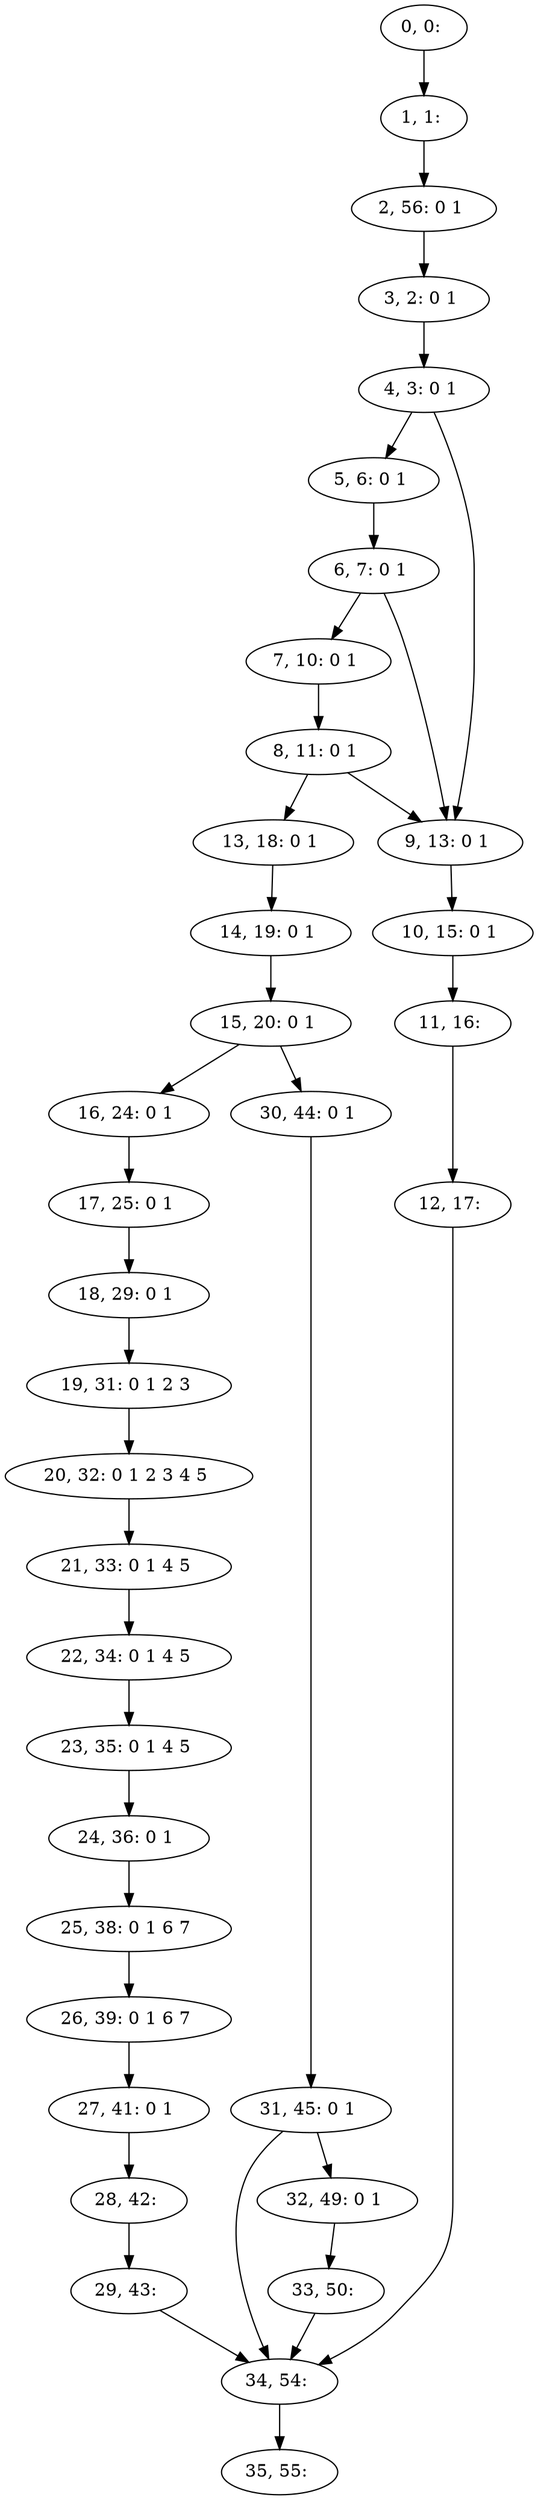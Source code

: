 digraph G {
0[label="0, 0: "];
1[label="1, 1: "];
2[label="2, 56: 0 1 "];
3[label="3, 2: 0 1 "];
4[label="4, 3: 0 1 "];
5[label="5, 6: 0 1 "];
6[label="6, 7: 0 1 "];
7[label="7, 10: 0 1 "];
8[label="8, 11: 0 1 "];
9[label="9, 13: 0 1 "];
10[label="10, 15: 0 1 "];
11[label="11, 16: "];
12[label="12, 17: "];
13[label="13, 18: 0 1 "];
14[label="14, 19: 0 1 "];
15[label="15, 20: 0 1 "];
16[label="16, 24: 0 1 "];
17[label="17, 25: 0 1 "];
18[label="18, 29: 0 1 "];
19[label="19, 31: 0 1 2 3 "];
20[label="20, 32: 0 1 2 3 4 5 "];
21[label="21, 33: 0 1 4 5 "];
22[label="22, 34: 0 1 4 5 "];
23[label="23, 35: 0 1 4 5 "];
24[label="24, 36: 0 1 "];
25[label="25, 38: 0 1 6 7 "];
26[label="26, 39: 0 1 6 7 "];
27[label="27, 41: 0 1 "];
28[label="28, 42: "];
29[label="29, 43: "];
30[label="30, 44: 0 1 "];
31[label="31, 45: 0 1 "];
32[label="32, 49: 0 1 "];
33[label="33, 50: "];
34[label="34, 54: "];
35[label="35, 55: "];
0->1 ;
1->2 ;
2->3 ;
3->4 ;
4->5 ;
4->9 ;
5->6 ;
6->7 ;
6->9 ;
7->8 ;
8->9 ;
8->13 ;
9->10 ;
10->11 ;
11->12 ;
12->34 ;
13->14 ;
14->15 ;
15->16 ;
15->30 ;
16->17 ;
17->18 ;
18->19 ;
19->20 ;
20->21 ;
21->22 ;
22->23 ;
23->24 ;
24->25 ;
25->26 ;
26->27 ;
27->28 ;
28->29 ;
29->34 ;
30->31 ;
31->32 ;
31->34 ;
32->33 ;
33->34 ;
34->35 ;
}
